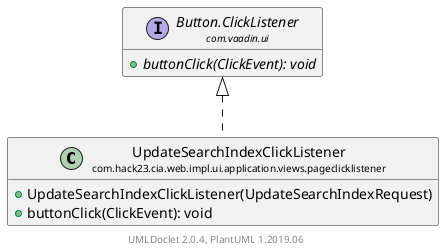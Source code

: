 @startuml
    set namespaceSeparator none
    hide empty fields
    hide empty methods

    class "<size:14>UpdateSearchIndexClickListener\n<size:10>com.hack23.cia.web.impl.ui.application.views.pageclicklistener" as com.hack23.cia.web.impl.ui.application.views.pageclicklistener.UpdateSearchIndexClickListener [[UpdateSearchIndexClickListener.html]] {
        +UpdateSearchIndexClickListener(UpdateSearchIndexRequest)
        +buttonClick(ClickEvent): void
    }

    interface "<size:14>Button.ClickListener\n<size:10>com.vaadin.ui" as com.vaadin.ui.Button.ClickListener {
        {abstract} +buttonClick(ClickEvent): void
    }

    com.vaadin.ui.Button.ClickListener <|.. com.hack23.cia.web.impl.ui.application.views.pageclicklistener.UpdateSearchIndexClickListener

    center footer UMLDoclet 2.0.4, PlantUML 1.2019.06
@enduml
